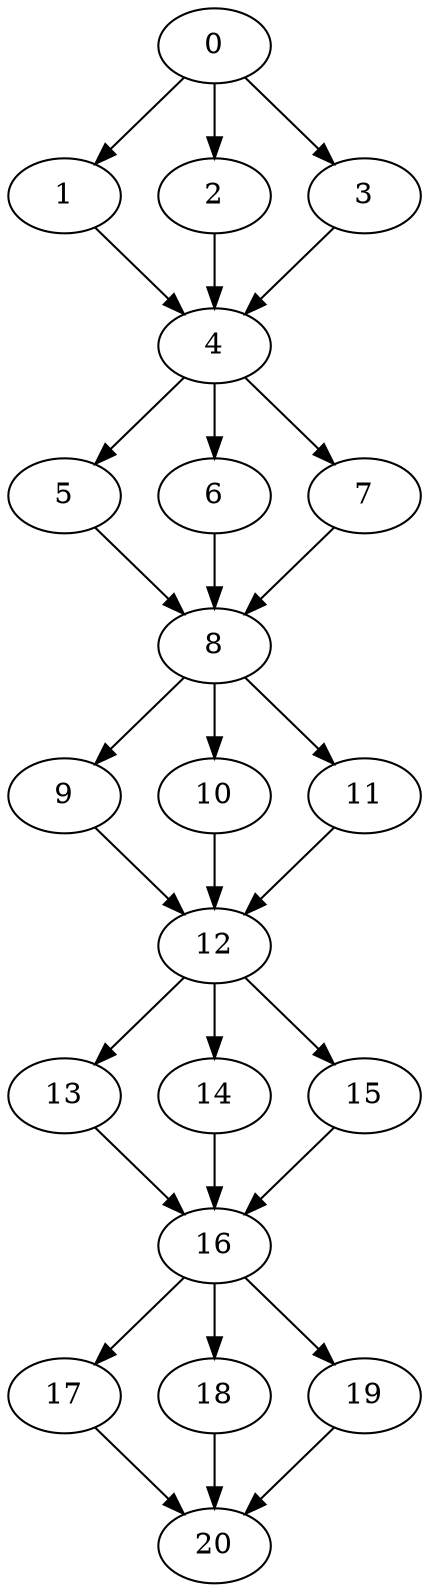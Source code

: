 digraph forkjoinsample {

0 -> 1;
0 -> 2;
0 -> 3;
1 -> 4;
2 -> 4;
3 -> 4;
4 -> 5;
4 -> 6;
4 -> 7;
5 -> 8;
6 -> 8;
7 -> 8;
8 -> 9;
8 -> 10;
8 -> 11;
9 -> 12;
10 -> 12;
11 -> 12;
12 -> 13;
12 -> 14;
12 -> 15;
13 -> 16;
14 -> 16;
15 -> 16;
16 -> 17;
16 -> 18;
16 -> 19;
17 -> 20;
18 -> 20;
19 -> 20;
}
